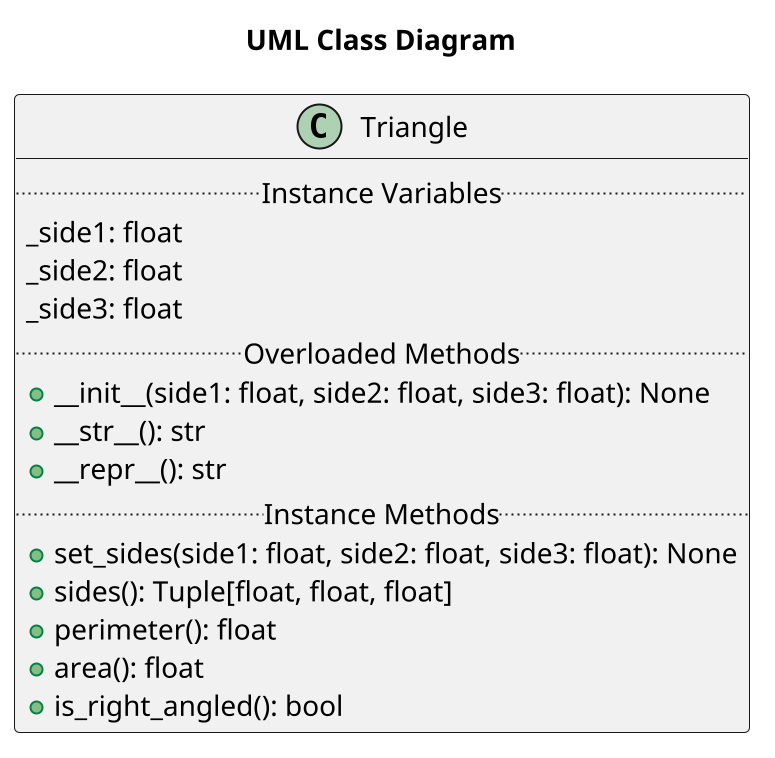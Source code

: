 @startuml TriangleClass
scale 2
title "UML Class Diagram"
class Triangle {
    .. Instance Variables ..
    _side1: float
    _side2: float
    _side3: float
    .. Overloaded Methods ..
    + __init__(side1: float, side2: float, side3: float): None
    + __str__(): str
    + __repr__(): str
    .. Instance Methods ..
    + set_sides(side1: float, side2: float, side3: float): None
	+ sides(): Tuple[float, float, float]
    + perimeter(): float
    + area(): float
    + is_right_angled(): bool
}
@enduml
